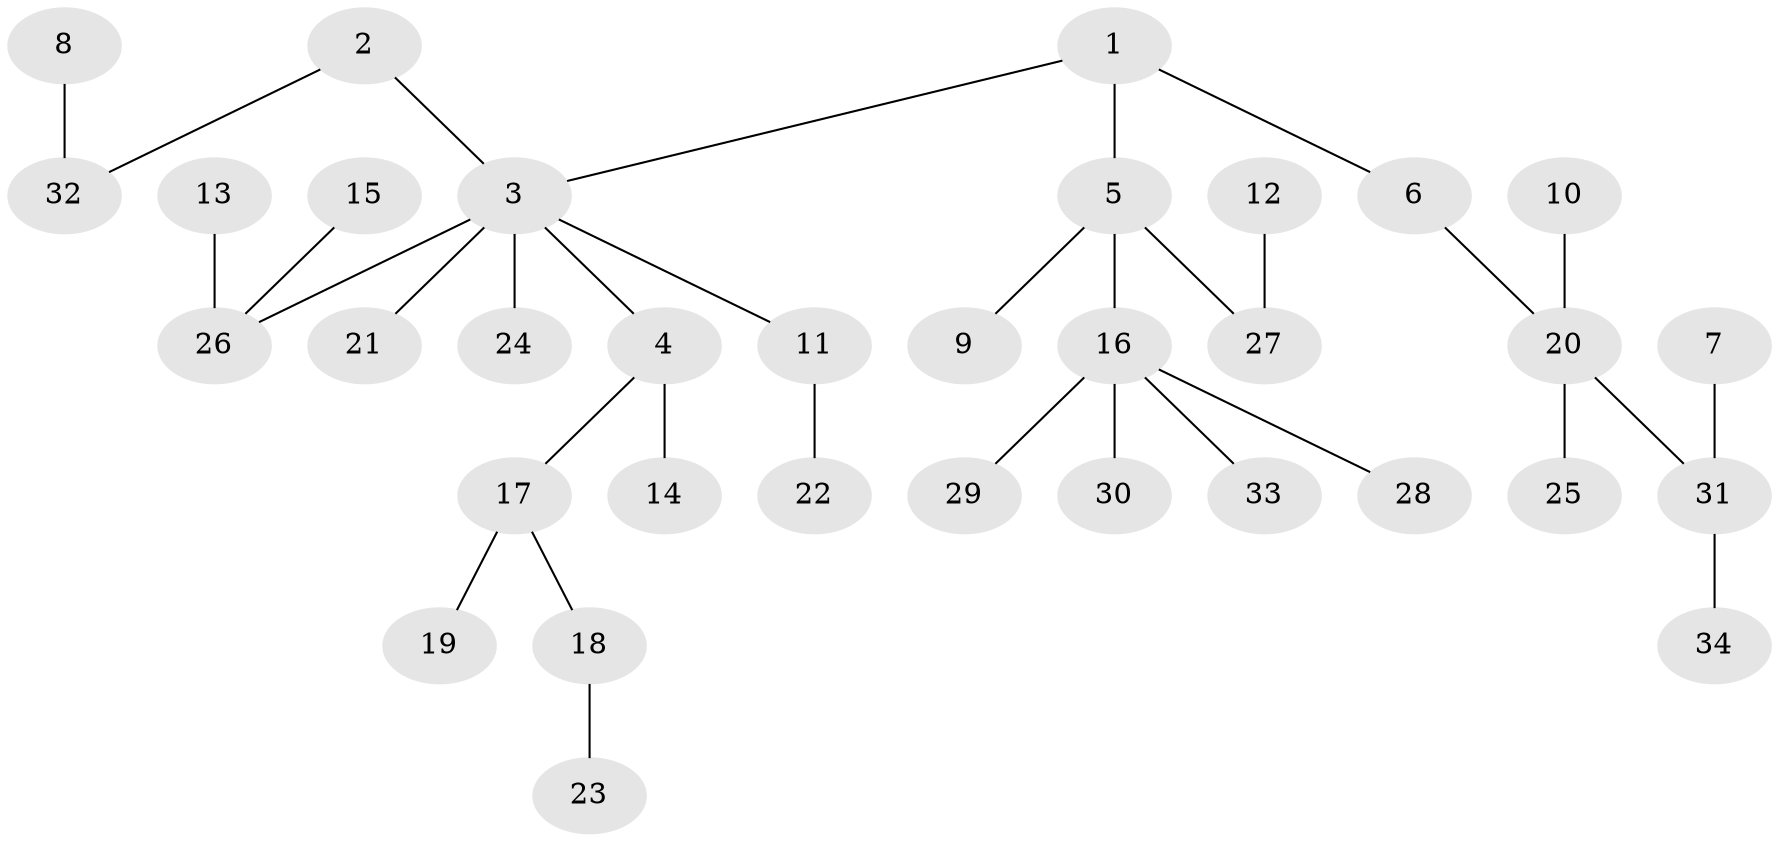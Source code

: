 // original degree distribution, {4: 0.058823529411764705, 7: 0.014705882352941176, 3: 0.1323529411764706, 2: 0.3235294117647059, 5: 0.029411764705882353, 1: 0.4411764705882353}
// Generated by graph-tools (version 1.1) at 2025/50/03/09/25 03:50:18]
// undirected, 34 vertices, 33 edges
graph export_dot {
graph [start="1"]
  node [color=gray90,style=filled];
  1;
  2;
  3;
  4;
  5;
  6;
  7;
  8;
  9;
  10;
  11;
  12;
  13;
  14;
  15;
  16;
  17;
  18;
  19;
  20;
  21;
  22;
  23;
  24;
  25;
  26;
  27;
  28;
  29;
  30;
  31;
  32;
  33;
  34;
  1 -- 3 [weight=1.0];
  1 -- 5 [weight=1.0];
  1 -- 6 [weight=1.0];
  2 -- 3 [weight=1.0];
  2 -- 32 [weight=1.0];
  3 -- 4 [weight=1.0];
  3 -- 11 [weight=1.0];
  3 -- 21 [weight=1.0];
  3 -- 24 [weight=1.0];
  3 -- 26 [weight=1.0];
  4 -- 14 [weight=1.0];
  4 -- 17 [weight=1.0];
  5 -- 9 [weight=1.0];
  5 -- 16 [weight=1.0];
  5 -- 27 [weight=1.0];
  6 -- 20 [weight=1.0];
  7 -- 31 [weight=1.0];
  8 -- 32 [weight=1.0];
  10 -- 20 [weight=1.0];
  11 -- 22 [weight=1.0];
  12 -- 27 [weight=1.0];
  13 -- 26 [weight=1.0];
  15 -- 26 [weight=1.0];
  16 -- 28 [weight=1.0];
  16 -- 29 [weight=1.0];
  16 -- 30 [weight=1.0];
  16 -- 33 [weight=1.0];
  17 -- 18 [weight=1.0];
  17 -- 19 [weight=1.0];
  18 -- 23 [weight=1.0];
  20 -- 25 [weight=1.0];
  20 -- 31 [weight=1.0];
  31 -- 34 [weight=1.0];
}
